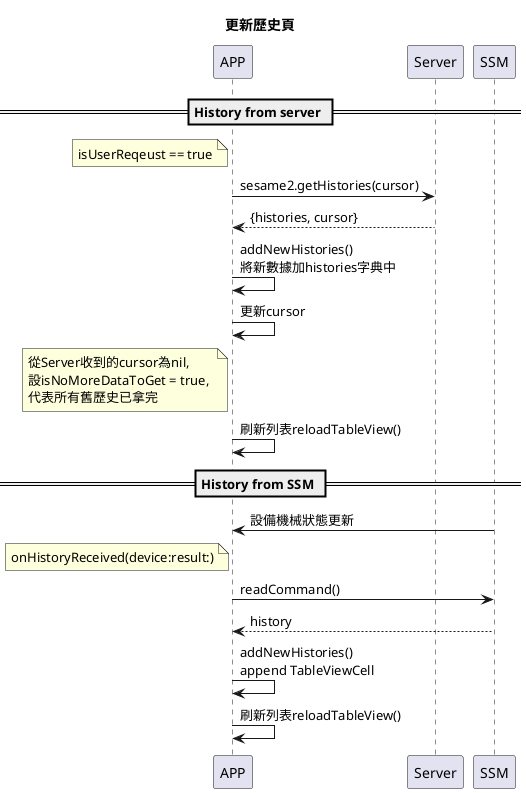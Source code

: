 @startuml
title:"更新歷史頁"
== History from server ==
note left of APP: isUserReqeust == true
APP -> Server: sesame2.getHistories(cursor)
Server --> APP: {histories, cursor}
APP -> APP: addNewHistories()\n將新數據加histories字典中
APP -> APP: 更新cursor
note left of APP: 從Server收到的cursor為nil, \n設isNoMoreDataToGet = true, \n代表所有舊歷史已拿完
APP -> APP: 刷新列表reloadTableView()
== History from SSM ==
SSM -> APP: 設備機械狀態更新
note left of APP: onHistoryReceived(device:result:)
APP -> SSM: readCommand()
SSM --> APP: history
APP -> APP: addNewHistories()\nappend TableViewCell
APP -> APP: 刷新列表reloadTableView()
@enduml